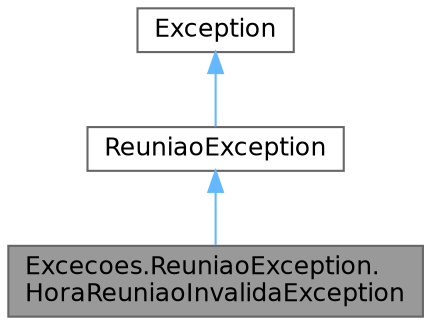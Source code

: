digraph "Excecoes.ReuniaoException.HoraReuniaoInvalidaException"
{
 // LATEX_PDF_SIZE
  bgcolor="transparent";
  edge [fontname=Helvetica,fontsize=12,labelfontname=Helvetica,labelfontsize=10];
  node [fontname=Helvetica,fontsize=12,shape=box,height=0.2,width=0.4];
  Node1 [id="Node000001",label="Excecoes.ReuniaoException.\lHoraReuniaoInvalidaException",height=0.2,width=0.4,color="gray40", fillcolor="grey60", style="filled", fontcolor="black",tooltip="Exceção lançada quando a hora da reunião é inválida."];
  Node2 -> Node1 [id="edge1_Node000001_Node000002",dir="back",color="steelblue1",style="solid",tooltip=" "];
  Node2 [id="Node000002",label="ReuniaoException",height=0.2,width=0.4,color="gray40", fillcolor="white", style="filled",URL="$class_excecoes_1_1_reuniao_exception.html",tooltip="Exceção base para o domínio de Reunião."];
  Node3 -> Node2 [id="edge2_Node000002_Node000003",dir="back",color="steelblue1",style="solid",tooltip=" "];
  Node3 [id="Node000003",label="Exception",height=0.2,width=0.4,color="gray40", fillcolor="white", style="filled",tooltip=" "];
}
